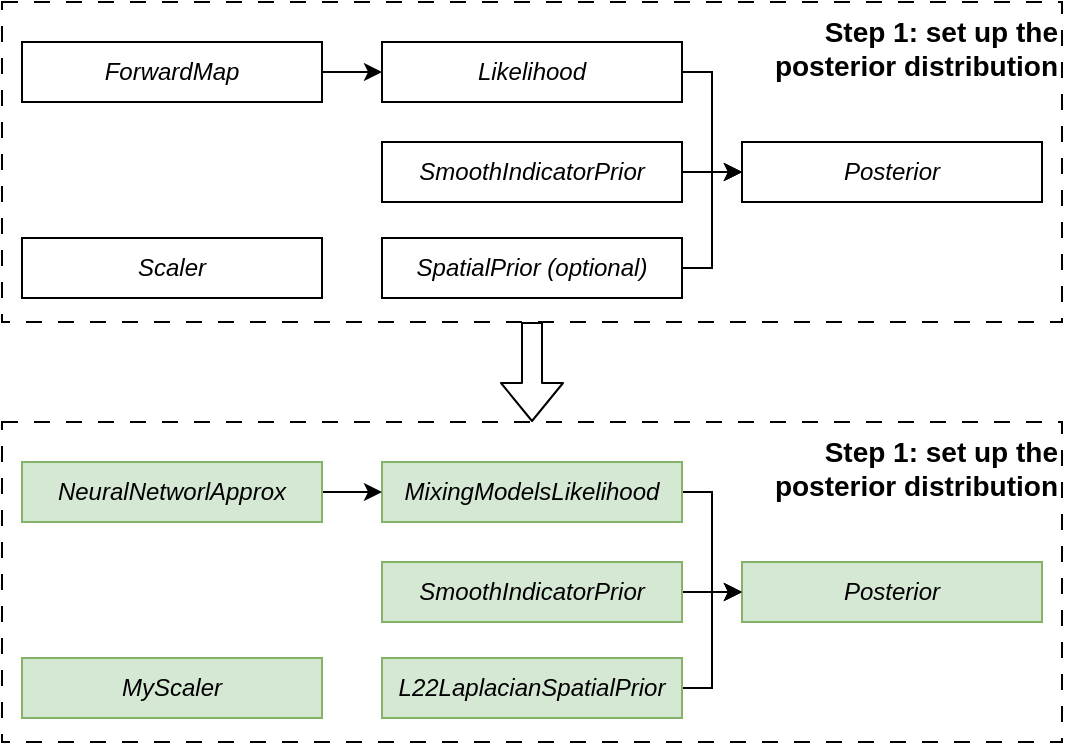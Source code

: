 <mxfile>
    <diagram id="_Q60teHZpB48CLvaf64t" name="Page-1">
        <mxGraphModel dx="1350" dy="-727" grid="1" gridSize="10" guides="1" tooltips="1" connect="1" arrows="1" fold="1" page="1" pageScale="1" pageWidth="827" pageHeight="1169" math="0" shadow="0">
            <root>
                <mxCell id="0"/>
                <mxCell id="1" parent="0"/>
                <mxCell id="54" style="edgeStyle=none;html=1;exitX=0.5;exitY=1;exitDx=0;exitDy=0;entryX=0.5;entryY=0;entryDx=0;entryDy=0;shape=flexArrow;targetPerimeterSpacing=0;sourcePerimeterSpacing=15;startSize=6;" parent="1" source="40" target="42" edge="1">
                    <mxGeometry relative="1" as="geometry"/>
                </mxCell>
                <mxCell id="40" value="&lt;b style=&quot;font-size: 14px;&quot;&gt;Step 1: set up the &lt;br&gt;posterior distribution&lt;/b&gt;" style="rounded=0;whiteSpace=wrap;html=1;dashed=1;fillColor=none;align=right;horizontal=1;verticalAlign=top;dashPattern=8 8;" parent="1" vertex="1">
                    <mxGeometry x="-810" y="1340" width="530" height="160" as="geometry"/>
                </mxCell>
                <mxCell id="35" style="edgeStyle=orthogonalEdgeStyle;rounded=0;html=1;exitX=1;exitY=0.5;exitDx=0;exitDy=0;entryX=0;entryY=0.5;entryDx=0;entryDy=0;" parent="1" source="12" target="14" edge="1">
                    <mxGeometry relative="1" as="geometry"/>
                </mxCell>
                <mxCell id="12" value="&lt;span style=&quot;font-style: italic;&quot;&gt;Likelihood&lt;br&gt;&lt;/span&gt;" style="rounded=0;whiteSpace=wrap;html=1;" parent="1" vertex="1">
                    <mxGeometry x="-620" y="1360" width="150" height="30" as="geometry"/>
                </mxCell>
                <mxCell id="38" style="edgeStyle=orthogonalEdgeStyle;rounded=0;html=1;exitX=1;exitY=0.5;exitDx=0;exitDy=0;entryX=0;entryY=0.5;entryDx=0;entryDy=0;" parent="1" source="13" target="12" edge="1">
                    <mxGeometry relative="1" as="geometry"/>
                </mxCell>
                <mxCell id="13" value="&lt;span style=&quot;font-style: italic;&quot;&gt;ForwardMap&lt;br&gt;&lt;/span&gt;" style="rounded=0;whiteSpace=wrap;html=1;" parent="1" vertex="1">
                    <mxGeometry x="-800" y="1360" width="150" height="30" as="geometry"/>
                </mxCell>
                <mxCell id="14" value="&lt;span style=&quot;font-style: italic;&quot;&gt;Posterior&lt;br&gt;&lt;/span&gt;" style="rounded=0;whiteSpace=wrap;html=1;" parent="1" vertex="1">
                    <mxGeometry x="-440" y="1410" width="150" height="30" as="geometry"/>
                </mxCell>
                <mxCell id="34" value="" style="edgeStyle=orthogonalEdgeStyle;rounded=0;html=1;" parent="1" source="19" target="14" edge="1">
                    <mxGeometry relative="1" as="geometry"/>
                </mxCell>
                <mxCell id="19" value="&lt;span style=&quot;font-style: italic;&quot;&gt;SmoothIndicatorPrior&lt;br&gt;&lt;/span&gt;" style="rounded=0;whiteSpace=wrap;html=1;" parent="1" vertex="1">
                    <mxGeometry x="-620" y="1410" width="150" height="30" as="geometry"/>
                </mxCell>
                <mxCell id="36" style="edgeStyle=orthogonalEdgeStyle;rounded=0;html=1;exitX=1;exitY=0.5;exitDx=0;exitDy=0;entryX=0;entryY=0.5;entryDx=0;entryDy=0;" parent="1" source="20" target="14" edge="1">
                    <mxGeometry relative="1" as="geometry"/>
                </mxCell>
                <mxCell id="20" value="&lt;span style=&quot;font-style: italic;&quot;&gt;SpatialPrior (optional)&lt;br&gt;&lt;/span&gt;" style="rounded=0;whiteSpace=wrap;html=1;" parent="1" vertex="1">
                    <mxGeometry x="-620" y="1458" width="150" height="30" as="geometry"/>
                </mxCell>
                <mxCell id="39" value="&lt;span style=&quot;font-style: italic;&quot;&gt;Scaler&lt;br&gt;&lt;/span&gt;" style="rounded=0;whiteSpace=wrap;html=1;" parent="1" vertex="1">
                    <mxGeometry x="-800" y="1458" width="150" height="30" as="geometry"/>
                </mxCell>
                <mxCell id="42" value="&lt;b style=&quot;font-size: 14px;&quot;&gt;Step 1: set up the &lt;br&gt;posterior distribution&lt;/b&gt;" style="rounded=0;whiteSpace=wrap;html=1;dashed=1;fillColor=none;align=right;horizontal=1;verticalAlign=top;dashPattern=8 8;" parent="1" vertex="1">
                    <mxGeometry x="-810" y="1550" width="530" height="160" as="geometry"/>
                </mxCell>
                <mxCell id="43" style="edgeStyle=orthogonalEdgeStyle;rounded=0;html=1;exitX=1;exitY=0.5;exitDx=0;exitDy=0;entryX=0;entryY=0.5;entryDx=0;entryDy=0;" parent="1" source="44" target="47" edge="1">
                    <mxGeometry relative="1" as="geometry"/>
                </mxCell>
                <mxCell id="44" value="&lt;span style=&quot;font-style: italic;&quot;&gt;MixingModelsLikelihood&lt;br&gt;&lt;/span&gt;" style="rounded=0;whiteSpace=wrap;html=1;fillColor=#d5e8d4;strokeColor=#82b366;" parent="1" vertex="1">
                    <mxGeometry x="-620" y="1570" width="150" height="30" as="geometry"/>
                </mxCell>
                <mxCell id="45" style="edgeStyle=orthogonalEdgeStyle;rounded=0;html=1;exitX=1;exitY=0.5;exitDx=0;exitDy=0;entryX=0;entryY=0.5;entryDx=0;entryDy=0;" parent="1" source="46" target="44" edge="1">
                    <mxGeometry relative="1" as="geometry"/>
                </mxCell>
                <mxCell id="46" value="&lt;span style=&quot;font-style: italic;&quot;&gt;NeuralNetworlApprox&lt;br&gt;&lt;/span&gt;" style="rounded=0;whiteSpace=wrap;html=1;fillColor=#d5e8d4;strokeColor=#82b366;" parent="1" vertex="1">
                    <mxGeometry x="-800" y="1570" width="150" height="30" as="geometry"/>
                </mxCell>
                <mxCell id="47" value="&lt;span style=&quot;font-style: italic;&quot;&gt;Posterior&lt;br&gt;&lt;/span&gt;" style="rounded=0;whiteSpace=wrap;html=1;fillColor=#d5e8d4;strokeColor=#82b366;" parent="1" vertex="1">
                    <mxGeometry x="-440" y="1620" width="150" height="30" as="geometry"/>
                </mxCell>
                <mxCell id="48" value="" style="edgeStyle=orthogonalEdgeStyle;rounded=0;html=1;" parent="1" source="49" target="47" edge="1">
                    <mxGeometry relative="1" as="geometry"/>
                </mxCell>
                <mxCell id="49" value="&lt;span style=&quot;font-style: italic;&quot;&gt;SmoothIndicatorPrior&lt;br&gt;&lt;/span&gt;" style="rounded=0;whiteSpace=wrap;html=1;fillColor=#d5e8d4;strokeColor=#82b366;" parent="1" vertex="1">
                    <mxGeometry x="-620" y="1620" width="150" height="30" as="geometry"/>
                </mxCell>
                <mxCell id="52" value="&lt;span style=&quot;font-style: italic;&quot;&gt;MyScaler&lt;br&gt;&lt;/span&gt;" style="rounded=0;whiteSpace=wrap;html=1;fillColor=#d5e8d4;strokeColor=#82b366;" parent="1" vertex="1">
                    <mxGeometry x="-800" y="1668" width="150" height="30" as="geometry"/>
                </mxCell>
                <mxCell id="56" style="edgeStyle=orthogonalEdgeStyle;html=1;exitX=1;exitY=0.5;exitDx=0;exitDy=0;entryX=0;entryY=0.5;entryDx=0;entryDy=0;rounded=0;" edge="1" parent="1" source="55" target="47">
                    <mxGeometry relative="1" as="geometry"/>
                </mxCell>
                <mxCell id="55" value="&lt;span style=&quot;font-style: italic;&quot;&gt;L22LaplacianSpatialPrior&lt;br&gt;&lt;/span&gt;" style="rounded=0;whiteSpace=wrap;html=1;fillColor=#d5e8d4;strokeColor=#82b366;" vertex="1" parent="1">
                    <mxGeometry x="-620" y="1668" width="150" height="30" as="geometry"/>
                </mxCell>
            </root>
        </mxGraphModel>
    </diagram>
</mxfile>
